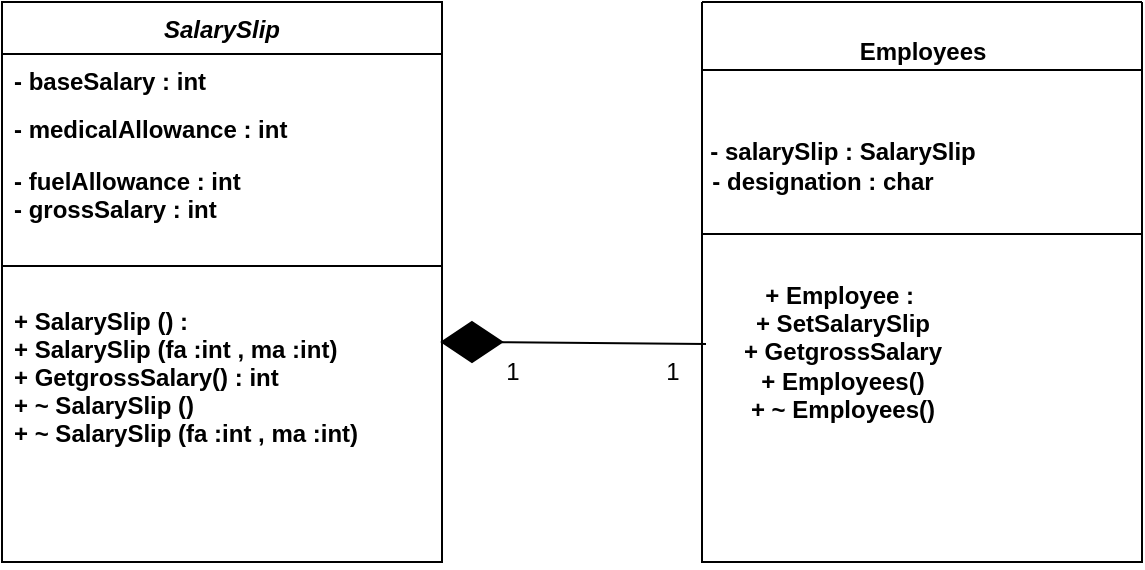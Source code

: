 <mxfile version="20.0.4" type="device"><diagram id="C5RBs43oDa-KdzZeNtuy" name="Page-1"><mxGraphModel dx="1422" dy="754" grid="1" gridSize="10" guides="1" tooltips="1" connect="1" arrows="1" fold="1" page="1" pageScale="1" pageWidth="827" pageHeight="1169" math="0" shadow="0"><root><mxCell id="WIyWlLk6GJQsqaUBKTNV-0"/><mxCell id="WIyWlLk6GJQsqaUBKTNV-1" parent="WIyWlLk6GJQsqaUBKTNV-0"/><mxCell id="zkfFHV4jXpPFQw0GAbJ--0" value="SalarySlip" style="swimlane;fontStyle=3;align=center;verticalAlign=top;childLayout=stackLayout;horizontal=1;startSize=26;horizontalStack=0;resizeParent=1;resizeLast=0;collapsible=1;marginBottom=0;rounded=0;shadow=0;strokeWidth=1;" parent="WIyWlLk6GJQsqaUBKTNV-1" vertex="1"><mxGeometry x="220" y="120" width="220" height="280" as="geometry"><mxRectangle x="230" y="140" width="160" height="26" as="alternateBounds"/></mxGeometry></mxCell><mxCell id="zkfFHV4jXpPFQw0GAbJ--1" value="- baseSalary : int" style="text;align=left;verticalAlign=top;spacingLeft=4;spacingRight=4;overflow=hidden;rotatable=0;points=[[0,0.5],[1,0.5]];portConstraint=eastwest;fontStyle=1" parent="zkfFHV4jXpPFQw0GAbJ--0" vertex="1"><mxGeometry y="26" width="220" height="24" as="geometry"/></mxCell><mxCell id="zkfFHV4jXpPFQw0GAbJ--2" value="- medicalAllowance : int" style="text;align=left;verticalAlign=top;spacingLeft=4;spacingRight=4;overflow=hidden;rotatable=0;points=[[0,0.5],[1,0.5]];portConstraint=eastwest;rounded=0;shadow=0;html=0;fontStyle=1" parent="zkfFHV4jXpPFQw0GAbJ--0" vertex="1"><mxGeometry y="50" width="220" height="26" as="geometry"/></mxCell><mxCell id="zkfFHV4jXpPFQw0GAbJ--3" value="- fuelAllowance : int&#10;- grossSalary : int" style="text;align=left;verticalAlign=top;spacingLeft=4;spacingRight=4;overflow=hidden;rotatable=0;points=[[0,0.5],[1,0.5]];portConstraint=eastwest;rounded=0;shadow=0;html=0;fontStyle=1" parent="zkfFHV4jXpPFQw0GAbJ--0" vertex="1"><mxGeometry y="76" width="220" height="42" as="geometry"/></mxCell><mxCell id="zkfFHV4jXpPFQw0GAbJ--4" value="" style="line;html=1;strokeWidth=1;align=left;verticalAlign=middle;spacingTop=-1;spacingLeft=3;spacingRight=3;rotatable=0;labelPosition=right;points=[];portConstraint=eastwest;" parent="zkfFHV4jXpPFQw0GAbJ--0" vertex="1"><mxGeometry y="118" width="220" height="28" as="geometry"/></mxCell><mxCell id="zkfFHV4jXpPFQw0GAbJ--5" value="+ SalarySlip () :&#10;+ SalarySlip (fa :int , ma :int)&#10;+ GetgrossSalary() : int&#10;+ ~ SalarySlip () &#10;+ ~ SalarySlip (fa :int , ma :int)" style="text;align=left;verticalAlign=top;spacingLeft=4;spacingRight=4;overflow=hidden;rotatable=0;points=[[0,0.5],[1,0.5]];portConstraint=eastwest;fontStyle=1" parent="zkfFHV4jXpPFQw0GAbJ--0" vertex="1"><mxGeometry y="146" width="220" height="134" as="geometry"/></mxCell><mxCell id="WEPV8QBvdge0SMrKCUO9-0" value="" style="swimlane;startSize=0;" vertex="1" parent="WIyWlLk6GJQsqaUBKTNV-1"><mxGeometry x="570" y="120" width="220" height="280" as="geometry"/></mxCell><mxCell id="WEPV8QBvdge0SMrKCUO9-2" value="" style="line;html=1;strokeWidth=1;align=left;verticalAlign=middle;spacingTop=-1;spacingLeft=3;spacingRight=3;rotatable=0;labelPosition=right;points=[];portConstraint=eastwest;" vertex="1" parent="WEPV8QBvdge0SMrKCUO9-0"><mxGeometry y="20" width="220" height="28" as="geometry"/></mxCell><mxCell id="WEPV8QBvdge0SMrKCUO9-14" value="" style="line;html=1;strokeWidth=1;align=left;verticalAlign=middle;spacingTop=-1;spacingLeft=3;spacingRight=3;rotatable=0;labelPosition=right;points=[];portConstraint=eastwest;" vertex="1" parent="WEPV8QBvdge0SMrKCUO9-0"><mxGeometry y="102" width="220" height="28" as="geometry"/></mxCell><mxCell id="WEPV8QBvdge0SMrKCUO9-16" value="&lt;b&gt;- salarySlip : SalarySlip&lt;/b&gt;" style="text;html=1;align=center;verticalAlign=middle;resizable=0;points=[];autosize=1;strokeColor=none;fillColor=none;" vertex="1" parent="WEPV8QBvdge0SMrKCUO9-0"><mxGeometry x="-10" y="60" width="160" height="30" as="geometry"/></mxCell><mxCell id="WEPV8QBvdge0SMrKCUO9-17" value="&lt;b&gt;+ Employee :&amp;nbsp;&lt;br&gt;+ SetSalarySlip&lt;br&gt;+ GetgrossSalary&lt;br&gt;+ Employees()&lt;br&gt;+ ~ Employees()&lt;br&gt;&lt;/b&gt;" style="text;html=1;align=center;verticalAlign=middle;resizable=0;points=[];autosize=1;strokeColor=none;fillColor=none;" vertex="1" parent="WEPV8QBvdge0SMrKCUO9-0"><mxGeometry x="10" y="130" width="120" height="90" as="geometry"/></mxCell><mxCell id="WEPV8QBvdge0SMrKCUO9-18" value="Employees" style="text;html=1;align=center;verticalAlign=middle;resizable=0;points=[];autosize=1;strokeColor=none;fillColor=none;fontStyle=1" vertex="1" parent="WEPV8QBvdge0SMrKCUO9-0"><mxGeometry x="65" y="10" width="90" height="30" as="geometry"/></mxCell><mxCell id="WEPV8QBvdge0SMrKCUO9-7" value="" style="endArrow=none;html=1;rounded=0;entryX=1.067;entryY=0.033;entryDx=0;entryDy=0;entryPerimeter=0;startArrow=none;" edge="1" parent="WIyWlLk6GJQsqaUBKTNV-1" source="WEPV8QBvdge0SMrKCUO9-11" target="WEPV8QBvdge0SMrKCUO9-9"><mxGeometry width="50" height="50" relative="1" as="geometry"><mxPoint x="440" y="290" as="sourcePoint"/><mxPoint x="530" y="290" as="targetPoint"/></mxGeometry></mxCell><mxCell id="WEPV8QBvdge0SMrKCUO9-9" value="1" style="text;html=1;align=center;verticalAlign=middle;resizable=0;points=[];autosize=1;strokeColor=none;fillColor=none;" vertex="1" parent="WIyWlLk6GJQsqaUBKTNV-1"><mxGeometry x="540" y="290" width="30" height="30" as="geometry"/></mxCell><mxCell id="WEPV8QBvdge0SMrKCUO9-12" value="1" style="text;html=1;align=center;verticalAlign=middle;resizable=0;points=[];autosize=1;strokeColor=none;fillColor=none;" vertex="1" parent="WIyWlLk6GJQsqaUBKTNV-1"><mxGeometry x="460" y="290" width="30" height="30" as="geometry"/></mxCell><mxCell id="WEPV8QBvdge0SMrKCUO9-11" value="" style="rhombus;whiteSpace=wrap;html=1;fillColor=#000000;" vertex="1" parent="WIyWlLk6GJQsqaUBKTNV-1"><mxGeometry x="440" y="280" width="30" height="20" as="geometry"/></mxCell><mxCell id="WEPV8QBvdge0SMrKCUO9-13" value="" style="endArrow=none;html=1;rounded=0;entryX=0;entryY=0.645;entryDx=0;entryDy=0;entryPerimeter=0;" edge="1" parent="WIyWlLk6GJQsqaUBKTNV-1" target="WEPV8QBvdge0SMrKCUO9-11"><mxGeometry width="50" height="50" relative="1" as="geometry"><mxPoint x="440" y="290" as="sourcePoint"/><mxPoint x="570" y="289" as="targetPoint"/></mxGeometry></mxCell><mxCell id="WEPV8QBvdge0SMrKCUO9-15" value="&lt;b&gt;- designation : char&lt;/b&gt;" style="text;html=1;align=center;verticalAlign=middle;resizable=0;points=[];autosize=1;strokeColor=none;fillColor=none;" vertex="1" parent="WIyWlLk6GJQsqaUBKTNV-1"><mxGeometry x="565" y="195" width="130" height="30" as="geometry"/></mxCell></root></mxGraphModel></diagram></mxfile>